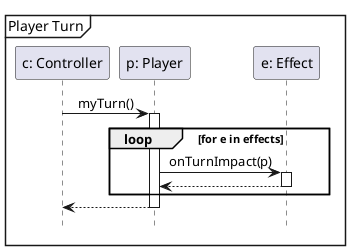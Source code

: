 @startuml

hide footbox
skinparam sequenceMessageAlign center

mainframe Player Turn

participant "c: Controller" as c
participant "p: Player" as p
participant "e: Effect" as e
c -> p ++ : myTurn()
    loop for e in effects
        p -> e ++ : onTurnImpact(p)
        return
    end
return
@enduml